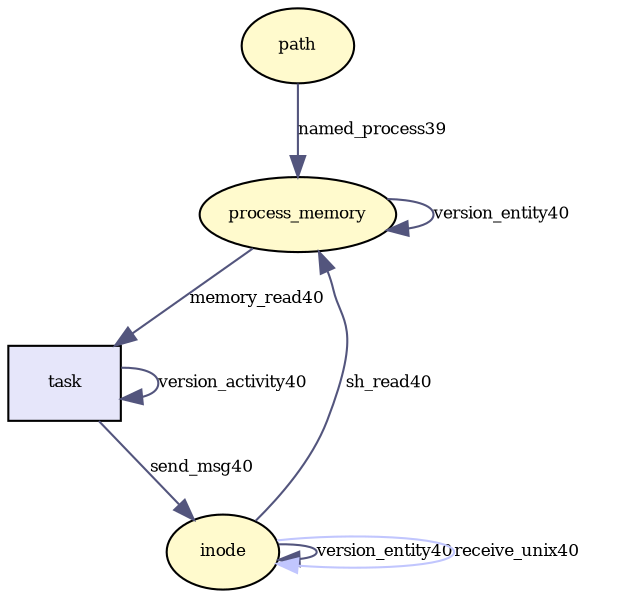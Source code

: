 digraph RGL__DirectedAdjacencyGraph {path[fontsize = 8,label = "path",shape = ellipse, fillcolor="#fffacd", style = filled]

process_memory[fontsize = 8,label = "process_memory",shape = ellipse, fillcolor="#fffacd", style = filled]

path -> process_memory[fontsize = 8,label = "named_process39", color="#53557d"]

process_memory -> process_memory[fontsize = 8,label = "version_entity40", color="#53557d"]

inode[fontsize = 8,label = "inode",shape = ellipse, fillcolor="#fffacd", style = filled]

inode -> process_memory[fontsize = 8,label = "sh_read40", color="#53557d"]

task[fontsize = 8,label = "task",shape = rectangle, fillcolor="#e6e6fa", style = filled]

task -> task[fontsize = 8,label = "version_activity40", color="#53557d"]

process_memory -> task[fontsize = 8,label = "memory_read40", color="#53557d"]

inode -> inode[fontsize = 8,label = "version_entity40", color="#53557d"]

task -> inode[fontsize = 8,label = "send_msg40", color="#53557d"]

inode -> inode[fontsize = 8,label = "receive_unix40", color="#c1c6fe"]

}